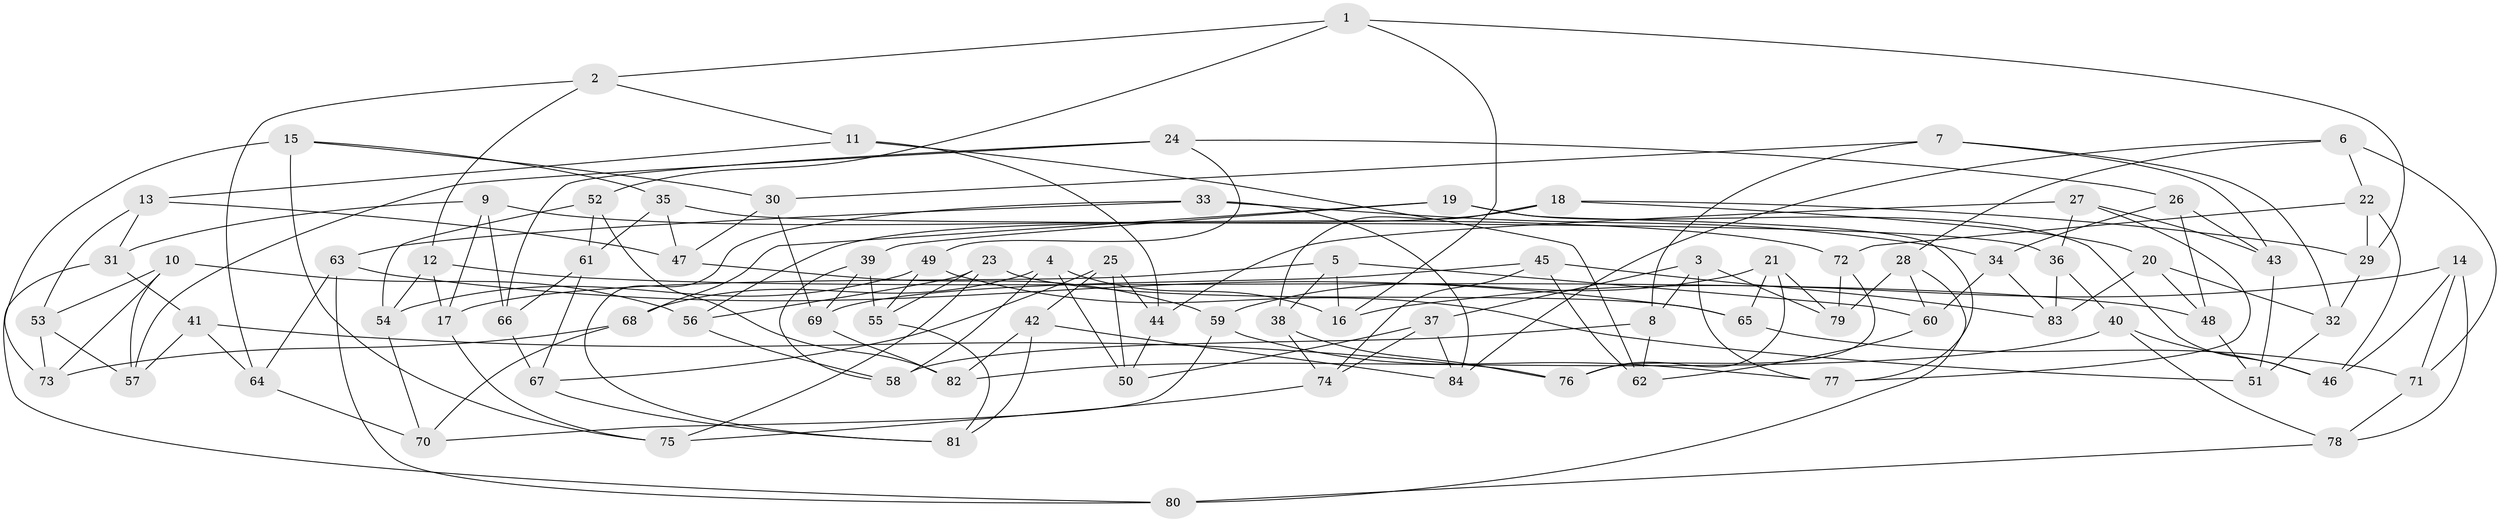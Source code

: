 // coarse degree distribution, {6: 0.20588235294117646, 5: 0.38235294117647056, 4: 0.14705882352941177, 7: 0.14705882352941177, 8: 0.058823529411764705, 3: 0.029411764705882353, 9: 0.029411764705882353}
// Generated by graph-tools (version 1.1) at 2025/38/03/04/25 23:38:17]
// undirected, 84 vertices, 168 edges
graph export_dot {
  node [color=gray90,style=filled];
  1;
  2;
  3;
  4;
  5;
  6;
  7;
  8;
  9;
  10;
  11;
  12;
  13;
  14;
  15;
  16;
  17;
  18;
  19;
  20;
  21;
  22;
  23;
  24;
  25;
  26;
  27;
  28;
  29;
  30;
  31;
  32;
  33;
  34;
  35;
  36;
  37;
  38;
  39;
  40;
  41;
  42;
  43;
  44;
  45;
  46;
  47;
  48;
  49;
  50;
  51;
  52;
  53;
  54;
  55;
  56;
  57;
  58;
  59;
  60;
  61;
  62;
  63;
  64;
  65;
  66;
  67;
  68;
  69;
  70;
  71;
  72;
  73;
  74;
  75;
  76;
  77;
  78;
  79;
  80;
  81;
  82;
  83;
  84;
  1 -- 29;
  1 -- 2;
  1 -- 52;
  1 -- 16;
  2 -- 64;
  2 -- 12;
  2 -- 11;
  3 -- 37;
  3 -- 8;
  3 -- 77;
  3 -- 79;
  4 -- 58;
  4 -- 50;
  4 -- 16;
  4 -- 68;
  5 -- 17;
  5 -- 38;
  5 -- 60;
  5 -- 16;
  6 -- 84;
  6 -- 71;
  6 -- 22;
  6 -- 28;
  7 -- 32;
  7 -- 8;
  7 -- 43;
  7 -- 30;
  8 -- 58;
  8 -- 62;
  9 -- 66;
  9 -- 31;
  9 -- 17;
  9 -- 72;
  10 -- 56;
  10 -- 53;
  10 -- 73;
  10 -- 57;
  11 -- 13;
  11 -- 62;
  11 -- 44;
  12 -- 17;
  12 -- 48;
  12 -- 54;
  13 -- 53;
  13 -- 47;
  13 -- 31;
  14 -- 46;
  14 -- 78;
  14 -- 71;
  14 -- 16;
  15 -- 73;
  15 -- 35;
  15 -- 30;
  15 -- 75;
  17 -- 75;
  18 -- 20;
  18 -- 29;
  18 -- 56;
  18 -- 38;
  19 -- 77;
  19 -- 68;
  19 -- 39;
  19 -- 46;
  20 -- 32;
  20 -- 83;
  20 -- 48;
  21 -- 76;
  21 -- 65;
  21 -- 59;
  21 -- 79;
  22 -- 29;
  22 -- 46;
  22 -- 72;
  23 -- 75;
  23 -- 65;
  23 -- 55;
  23 -- 56;
  24 -- 57;
  24 -- 49;
  24 -- 26;
  24 -- 66;
  25 -- 42;
  25 -- 44;
  25 -- 50;
  25 -- 67;
  26 -- 34;
  26 -- 48;
  26 -- 43;
  27 -- 43;
  27 -- 77;
  27 -- 36;
  27 -- 44;
  28 -- 80;
  28 -- 60;
  28 -- 79;
  29 -- 32;
  30 -- 47;
  30 -- 69;
  31 -- 41;
  31 -- 80;
  32 -- 51;
  33 -- 34;
  33 -- 84;
  33 -- 81;
  33 -- 63;
  34 -- 83;
  34 -- 60;
  35 -- 61;
  35 -- 36;
  35 -- 47;
  36 -- 40;
  36 -- 83;
  37 -- 50;
  37 -- 84;
  37 -- 74;
  38 -- 76;
  38 -- 74;
  39 -- 69;
  39 -- 55;
  39 -- 58;
  40 -- 78;
  40 -- 82;
  40 -- 46;
  41 -- 57;
  41 -- 64;
  41 -- 76;
  42 -- 84;
  42 -- 82;
  42 -- 81;
  43 -- 51;
  44 -- 50;
  45 -- 74;
  45 -- 83;
  45 -- 69;
  45 -- 62;
  47 -- 59;
  48 -- 51;
  49 -- 51;
  49 -- 54;
  49 -- 55;
  52 -- 54;
  52 -- 82;
  52 -- 61;
  53 -- 57;
  53 -- 73;
  54 -- 70;
  55 -- 81;
  56 -- 58;
  59 -- 70;
  59 -- 77;
  60 -- 62;
  61 -- 66;
  61 -- 67;
  63 -- 65;
  63 -- 80;
  63 -- 64;
  64 -- 70;
  65 -- 71;
  66 -- 67;
  67 -- 81;
  68 -- 73;
  68 -- 70;
  69 -- 82;
  71 -- 78;
  72 -- 79;
  72 -- 76;
  74 -- 75;
  78 -- 80;
}
